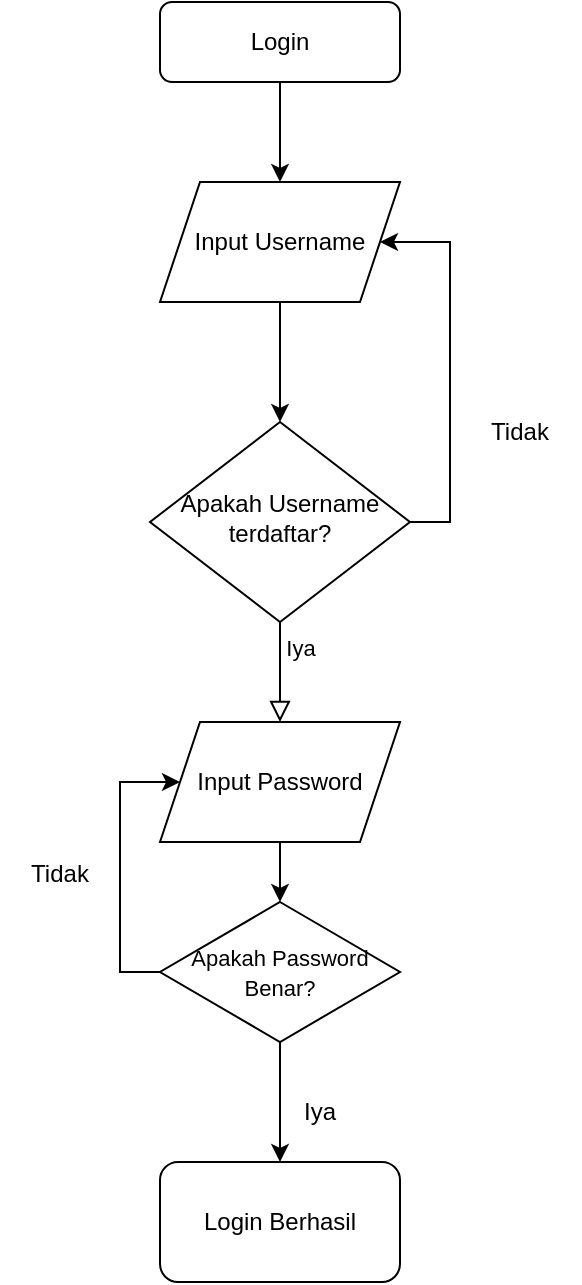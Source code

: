 <mxfile version="21.2.3" type="github" pages="3">
  <diagram id="C5RBs43oDa-KdzZeNtuy" name="Login">
    <mxGraphModel dx="795" dy="606" grid="1" gridSize="10" guides="1" tooltips="1" connect="1" arrows="1" fold="1" page="1" pageScale="1" pageWidth="827" pageHeight="1169" math="0" shadow="0">
      <root>
        <mxCell id="WIyWlLk6GJQsqaUBKTNV-0" />
        <mxCell id="WIyWlLk6GJQsqaUBKTNV-1" parent="WIyWlLk6GJQsqaUBKTNV-0" />
        <mxCell id="aKpvtvx8rkZlsMl9aTOU-22" style="edgeStyle=orthogonalEdgeStyle;rounded=0;orthogonalLoop=1;jettySize=auto;html=1;exitX=0.5;exitY=1;exitDx=0;exitDy=0;entryX=0.5;entryY=0;entryDx=0;entryDy=0;" edge="1" parent="WIyWlLk6GJQsqaUBKTNV-1" source="WIyWlLk6GJQsqaUBKTNV-3" target="aKpvtvx8rkZlsMl9aTOU-21">
          <mxGeometry relative="1" as="geometry" />
        </mxCell>
        <mxCell id="WIyWlLk6GJQsqaUBKTNV-3" value="Login" style="rounded=1;whiteSpace=wrap;html=1;fontSize=12;glass=0;strokeWidth=1;shadow=0;" parent="WIyWlLk6GJQsqaUBKTNV-1" vertex="1">
          <mxGeometry x="160" y="80" width="120" height="40" as="geometry" />
        </mxCell>
        <mxCell id="WIyWlLk6GJQsqaUBKTNV-4" value="Iya" style="rounded=0;html=1;jettySize=auto;orthogonalLoop=1;fontSize=11;endArrow=block;endFill=0;endSize=8;strokeWidth=1;shadow=0;labelBackgroundColor=none;edgeStyle=orthogonalEdgeStyle;entryX=0.5;entryY=0;entryDx=0;entryDy=0;" parent="WIyWlLk6GJQsqaUBKTNV-1" source="WIyWlLk6GJQsqaUBKTNV-6" edge="1">
          <mxGeometry x="-0.497" y="10" relative="1" as="geometry">
            <mxPoint as="offset" />
            <mxPoint x="220" y="440" as="targetPoint" />
          </mxGeometry>
        </mxCell>
        <mxCell id="aKpvtvx8rkZlsMl9aTOU-24" style="edgeStyle=orthogonalEdgeStyle;rounded=0;orthogonalLoop=1;jettySize=auto;html=1;exitX=1;exitY=0.5;exitDx=0;exitDy=0;entryX=1;entryY=0.5;entryDx=0;entryDy=0;" edge="1" parent="WIyWlLk6GJQsqaUBKTNV-1" source="WIyWlLk6GJQsqaUBKTNV-6" target="aKpvtvx8rkZlsMl9aTOU-21">
          <mxGeometry relative="1" as="geometry">
            <Array as="points">
              <mxPoint x="305" y="340" />
              <mxPoint x="305" y="200" />
            </Array>
          </mxGeometry>
        </mxCell>
        <mxCell id="WIyWlLk6GJQsqaUBKTNV-6" value="Apakah Username terdaftar?" style="rhombus;whiteSpace=wrap;html=1;shadow=0;fontFamily=Helvetica;fontSize=12;align=center;strokeWidth=1;spacing=6;spacingTop=-4;" parent="WIyWlLk6GJQsqaUBKTNV-1" vertex="1">
          <mxGeometry x="155" y="290" width="130" height="100" as="geometry" />
        </mxCell>
        <mxCell id="aKpvtvx8rkZlsMl9aTOU-5" value="&lt;font style=&quot;font-size: 12px;&quot;&gt;Tidak&lt;/font&gt;" style="text;strokeColor=none;align=center;fillColor=none;html=1;verticalAlign=middle;whiteSpace=wrap;rounded=0;" vertex="1" parent="WIyWlLk6GJQsqaUBKTNV-1">
          <mxGeometry x="310" y="280" width="60" height="30" as="geometry" />
        </mxCell>
        <mxCell id="aKpvtvx8rkZlsMl9aTOU-15" style="edgeStyle=orthogonalEdgeStyle;rounded=0;orthogonalLoop=1;jettySize=auto;html=1;exitX=0.5;exitY=1;exitDx=0;exitDy=0;" edge="1" parent="WIyWlLk6GJQsqaUBKTNV-1" source="aKpvtvx8rkZlsMl9aTOU-7">
          <mxGeometry relative="1" as="geometry">
            <mxPoint x="220" y="660" as="targetPoint" />
          </mxGeometry>
        </mxCell>
        <mxCell id="aKpvtvx8rkZlsMl9aTOU-25" style="edgeStyle=orthogonalEdgeStyle;rounded=0;orthogonalLoop=1;jettySize=auto;html=1;exitX=0;exitY=0.5;exitDx=0;exitDy=0;entryX=0;entryY=0.5;entryDx=0;entryDy=0;" edge="1" parent="WIyWlLk6GJQsqaUBKTNV-1" source="aKpvtvx8rkZlsMl9aTOU-7" target="aKpvtvx8rkZlsMl9aTOU-17">
          <mxGeometry relative="1" as="geometry">
            <Array as="points">
              <mxPoint x="140" y="565" />
              <mxPoint x="140" y="470" />
            </Array>
          </mxGeometry>
        </mxCell>
        <mxCell id="aKpvtvx8rkZlsMl9aTOU-7" value="&lt;font style=&quot;font-size: 11px;&quot;&gt;Apakah Password Benar?&lt;/font&gt;" style="rhombus;whiteSpace=wrap;html=1;" vertex="1" parent="WIyWlLk6GJQsqaUBKTNV-1">
          <mxGeometry x="160" y="530" width="120" height="70" as="geometry" />
        </mxCell>
        <mxCell id="aKpvtvx8rkZlsMl9aTOU-10" value="Tidak" style="text;strokeColor=none;align=center;fillColor=none;html=1;verticalAlign=middle;whiteSpace=wrap;rounded=0;" vertex="1" parent="WIyWlLk6GJQsqaUBKTNV-1">
          <mxGeometry x="80" y="501" width="60" height="30" as="geometry" />
        </mxCell>
        <mxCell id="aKpvtvx8rkZlsMl9aTOU-16" value="Iya" style="text;strokeColor=none;align=center;fillColor=none;html=1;verticalAlign=middle;whiteSpace=wrap;rounded=0;" vertex="1" parent="WIyWlLk6GJQsqaUBKTNV-1">
          <mxGeometry x="210" y="620" width="60" height="30" as="geometry" />
        </mxCell>
        <mxCell id="aKpvtvx8rkZlsMl9aTOU-20" style="edgeStyle=orthogonalEdgeStyle;rounded=0;orthogonalLoop=1;jettySize=auto;html=1;" edge="1" parent="WIyWlLk6GJQsqaUBKTNV-1" source="aKpvtvx8rkZlsMl9aTOU-17" target="aKpvtvx8rkZlsMl9aTOU-7">
          <mxGeometry relative="1" as="geometry" />
        </mxCell>
        <mxCell id="aKpvtvx8rkZlsMl9aTOU-17" value="Input Password" style="shape=parallelogram;perimeter=parallelogramPerimeter;whiteSpace=wrap;html=1;fixedSize=1;" vertex="1" parent="WIyWlLk6GJQsqaUBKTNV-1">
          <mxGeometry x="160" y="440" width="120" height="60" as="geometry" />
        </mxCell>
        <mxCell id="aKpvtvx8rkZlsMl9aTOU-23" style="edgeStyle=orthogonalEdgeStyle;rounded=0;orthogonalLoop=1;jettySize=auto;html=1;exitX=0.5;exitY=1;exitDx=0;exitDy=0;entryX=0.5;entryY=0;entryDx=0;entryDy=0;" edge="1" parent="WIyWlLk6GJQsqaUBKTNV-1" source="aKpvtvx8rkZlsMl9aTOU-21" target="WIyWlLk6GJQsqaUBKTNV-6">
          <mxGeometry relative="1" as="geometry" />
        </mxCell>
        <mxCell id="aKpvtvx8rkZlsMl9aTOU-21" value="Input Username" style="shape=parallelogram;perimeter=parallelogramPerimeter;whiteSpace=wrap;html=1;fixedSize=1;" vertex="1" parent="WIyWlLk6GJQsqaUBKTNV-1">
          <mxGeometry x="160" y="170" width="120" height="60" as="geometry" />
        </mxCell>
        <mxCell id="aKpvtvx8rkZlsMl9aTOU-26" value="Login Berhasil" style="rounded=1;whiteSpace=wrap;html=1;" vertex="1" parent="WIyWlLk6GJQsqaUBKTNV-1">
          <mxGeometry x="160" y="660" width="120" height="60" as="geometry" />
        </mxCell>
      </root>
    </mxGraphModel>
  </diagram>
  <diagram id="tvJI6Ieupltwi8UrBkhD" name="Logout">
    <mxGraphModel dx="658" dy="501" grid="1" gridSize="10" guides="1" tooltips="1" connect="1" arrows="1" fold="1" page="1" pageScale="1" pageWidth="827" pageHeight="1169" math="0" shadow="0">
      <root>
        <mxCell id="0" />
        <mxCell id="1" parent="0" />
        <mxCell id="2OJncHJ2SjFLUrnIjM53-5" style="edgeStyle=orthogonalEdgeStyle;rounded=0;orthogonalLoop=1;jettySize=auto;html=1;entryX=0.5;entryY=0;entryDx=0;entryDy=0;" edge="1" parent="1" source="2OJncHJ2SjFLUrnIjM53-1" target="2OJncHJ2SjFLUrnIjM53-4">
          <mxGeometry relative="1" as="geometry" />
        </mxCell>
        <mxCell id="2OJncHJ2SjFLUrnIjM53-1" value="Log Out" style="rounded=1;whiteSpace=wrap;html=1;" vertex="1" parent="1">
          <mxGeometry x="330" y="170" width="120" height="60" as="geometry" />
        </mxCell>
        <mxCell id="2OJncHJ2SjFLUrnIjM53-7" style="edgeStyle=orthogonalEdgeStyle;rounded=0;orthogonalLoop=1;jettySize=auto;html=1;entryX=0.5;entryY=0;entryDx=0;entryDy=0;" edge="1" parent="1" source="2OJncHJ2SjFLUrnIjM53-4" target="2OJncHJ2SjFLUrnIjM53-6">
          <mxGeometry relative="1" as="geometry" />
        </mxCell>
        <mxCell id="2OJncHJ2SjFLUrnIjM53-10" value="" style="edgeStyle=orthogonalEdgeStyle;rounded=0;orthogonalLoop=1;jettySize=auto;html=1;" edge="1" parent="1" source="2OJncHJ2SjFLUrnIjM53-4">
          <mxGeometry relative="1" as="geometry">
            <mxPoint x="540" y="330" as="targetPoint" />
          </mxGeometry>
        </mxCell>
        <mxCell id="2OJncHJ2SjFLUrnIjM53-4" value="Apakah Sudah&amp;nbsp;&lt;br&gt;Login?" style="rhombus;whiteSpace=wrap;html=1;" vertex="1" parent="1">
          <mxGeometry x="325" y="290" width="130" height="80" as="geometry" />
        </mxCell>
        <mxCell id="2OJncHJ2SjFLUrnIjM53-6" value="Log Out Berhasil" style="rounded=1;whiteSpace=wrap;html=1;" vertex="1" parent="1">
          <mxGeometry x="330" y="430" width="120" height="60" as="geometry" />
        </mxCell>
        <mxCell id="2OJncHJ2SjFLUrnIjM53-8" value="Iya" style="text;strokeColor=none;align=center;fillColor=none;html=1;verticalAlign=middle;whiteSpace=wrap;rounded=0;" vertex="1" parent="1">
          <mxGeometry x="390" y="380" width="60" height="30" as="geometry" />
        </mxCell>
        <mxCell id="2OJncHJ2SjFLUrnIjM53-11" value="Tidak" style="text;strokeColor=none;align=center;fillColor=none;html=1;verticalAlign=middle;whiteSpace=wrap;rounded=0;" vertex="1" parent="1">
          <mxGeometry x="460" y="300" width="60" height="30" as="geometry" />
        </mxCell>
        <mxCell id="2OJncHJ2SjFLUrnIjM53-13" value="Login" style="shape=process;whiteSpace=wrap;html=1;backgroundOutline=1;" vertex="1" parent="1">
          <mxGeometry x="540" y="300" width="120" height="60" as="geometry" />
        </mxCell>
      </root>
    </mxGraphModel>
  </diagram>
  <diagram id="dkFtt-TEyS7XyJFY80LT" name="Summon Jin">
    <mxGraphModel dx="795" dy="606" grid="1" gridSize="10" guides="1" tooltips="1" connect="1" arrows="1" fold="1" page="1" pageScale="1" pageWidth="827" pageHeight="1169" math="0" shadow="0">
      <root>
        <mxCell id="0" />
        <mxCell id="1" parent="0" />
        <mxCell id="ORc7eQvtyH6hW8fFVzIy-3" style="edgeStyle=orthogonalEdgeStyle;rounded=0;orthogonalLoop=1;jettySize=auto;html=1;entryX=0.5;entryY=0;entryDx=0;entryDy=0;" edge="1" parent="1" source="ORc7eQvtyH6hW8fFVzIy-1" target="ORc7eQvtyH6hW8fFVzIy-2">
          <mxGeometry relative="1" as="geometry" />
        </mxCell>
        <mxCell id="ORc7eQvtyH6hW8fFVzIy-1" value="Summon Jin" style="rounded=1;whiteSpace=wrap;html=1;" vertex="1" parent="1">
          <mxGeometry x="340" y="50" width="120" height="60" as="geometry" />
        </mxCell>
        <mxCell id="ORc7eQvtyH6hW8fFVzIy-7" style="edgeStyle=orthogonalEdgeStyle;rounded=0;orthogonalLoop=1;jettySize=auto;html=1;entryX=0.5;entryY=0;entryDx=0;entryDy=0;" edge="1" parent="1" source="ORc7eQvtyH6hW8fFVzIy-2" target="ORc7eQvtyH6hW8fFVzIy-4">
          <mxGeometry relative="1" as="geometry" />
        </mxCell>
        <mxCell id="ORc7eQvtyH6hW8fFVzIy-2" value="Jin = 100" style="rounded=0;whiteSpace=wrap;html=1;" vertex="1" parent="1">
          <mxGeometry x="340" y="150" width="120" height="60" as="geometry" />
        </mxCell>
        <mxCell id="ORc7eQvtyH6hW8fFVzIy-15" style="edgeStyle=orthogonalEdgeStyle;rounded=0;orthogonalLoop=1;jettySize=auto;html=1;entryX=0.5;entryY=0;entryDx=0;entryDy=0;" edge="1" parent="1" source="ORc7eQvtyH6hW8fFVzIy-4" target="ORc7eQvtyH6hW8fFVzIy-14">
          <mxGeometry relative="1" as="geometry" />
        </mxCell>
        <mxCell id="ORc7eQvtyH6hW8fFVzIy-48" style="edgeStyle=orthogonalEdgeStyle;rounded=0;orthogonalLoop=1;jettySize=auto;html=1;exitX=1;exitY=0.5;exitDx=0;exitDy=0;entryX=0;entryY=0.5;entryDx=0;entryDy=0;" edge="1" parent="1" source="ORc7eQvtyH6hW8fFVzIy-4" target="ORc7eQvtyH6hW8fFVzIy-47">
          <mxGeometry relative="1" as="geometry" />
        </mxCell>
        <mxCell id="ORc7eQvtyH6hW8fFVzIy-4" value="Jin != 0" style="rhombus;whiteSpace=wrap;html=1;" vertex="1" parent="1">
          <mxGeometry x="360" y="240" width="80" height="80" as="geometry" />
        </mxCell>
        <mxCell id="ORc7eQvtyH6hW8fFVzIy-18" style="edgeStyle=orthogonalEdgeStyle;rounded=0;orthogonalLoop=1;jettySize=auto;html=1;entryX=0.5;entryY=0;entryDx=0;entryDy=0;" edge="1" parent="1" source="ORc7eQvtyH6hW8fFVzIy-8" target="ORc7eQvtyH6hW8fFVzIy-12">
          <mxGeometry relative="1" as="geometry" />
        </mxCell>
        <mxCell id="ORc7eQvtyH6hW8fFVzIy-59" style="edgeStyle=orthogonalEdgeStyle;rounded=0;orthogonalLoop=1;jettySize=auto;html=1;exitX=1;exitY=0.5;exitDx=0;exitDy=0;entryX=1;entryY=0.5;entryDx=0;entryDy=0;" edge="1" parent="1" source="ORc7eQvtyH6hW8fFVzIy-8" target="ORc7eQvtyH6hW8fFVzIy-14">
          <mxGeometry relative="1" as="geometry">
            <mxPoint x="500" y="370.0" as="targetPoint" />
            <Array as="points">
              <mxPoint x="490" y="490" />
              <mxPoint x="490" y="380" />
            </Array>
          </mxGeometry>
        </mxCell>
        <mxCell id="ORc7eQvtyH6hW8fFVzIy-8" value="Apakah Jenis &lt;br&gt;Jin 1 atau 2?" style="rhombus;whiteSpace=wrap;html=1;" vertex="1" parent="1">
          <mxGeometry x="335" y="440" width="130" height="100" as="geometry" />
        </mxCell>
        <mxCell id="ORc7eQvtyH6hW8fFVzIy-20" style="edgeStyle=orthogonalEdgeStyle;rounded=0;orthogonalLoop=1;jettySize=auto;html=1;entryX=0.5;entryY=0;entryDx=0;entryDy=0;" edge="1" parent="1" source="ORc7eQvtyH6hW8fFVzIy-12" target="ORc7eQvtyH6hW8fFVzIy-13">
          <mxGeometry relative="1" as="geometry" />
        </mxCell>
        <mxCell id="ORc7eQvtyH6hW8fFVzIy-12" value="Input Username&lt;br&gt;Jin" style="shape=parallelogram;perimeter=parallelogramPerimeter;whiteSpace=wrap;html=1;fixedSize=1;" vertex="1" parent="1">
          <mxGeometry x="340" y="575" width="120" height="60" as="geometry" />
        </mxCell>
        <mxCell id="ORc7eQvtyH6hW8fFVzIy-24" style="edgeStyle=orthogonalEdgeStyle;rounded=0;orthogonalLoop=1;jettySize=auto;html=1;exitX=1;exitY=0.5;exitDx=0;exitDy=0;entryX=1;entryY=0.5;entryDx=0;entryDy=0;" edge="1" parent="1" source="ORc7eQvtyH6hW8fFVzIy-13" target="ORc7eQvtyH6hW8fFVzIy-12">
          <mxGeometry relative="1" as="geometry">
            <Array as="points">
              <mxPoint x="480" y="730" />
              <mxPoint x="480" y="605" />
            </Array>
          </mxGeometry>
        </mxCell>
        <mxCell id="ORc7eQvtyH6hW8fFVzIy-27" style="edgeStyle=orthogonalEdgeStyle;rounded=0;orthogonalLoop=1;jettySize=auto;html=1;entryX=0.5;entryY=0;entryDx=0;entryDy=0;" edge="1" parent="1" source="ORc7eQvtyH6hW8fFVzIy-13" target="ORc7eQvtyH6hW8fFVzIy-26">
          <mxGeometry relative="1" as="geometry" />
        </mxCell>
        <mxCell id="ORc7eQvtyH6hW8fFVzIy-13" value="Apakah Username Sudah Ada?" style="rhombus;whiteSpace=wrap;html=1;" vertex="1" parent="1">
          <mxGeometry x="350" y="680" width="100" height="100" as="geometry" />
        </mxCell>
        <mxCell id="ORc7eQvtyH6hW8fFVzIy-16" style="edgeStyle=orthogonalEdgeStyle;rounded=0;orthogonalLoop=1;jettySize=auto;html=1;entryX=0.5;entryY=0;entryDx=0;entryDy=0;" edge="1" parent="1" source="ORc7eQvtyH6hW8fFVzIy-14" target="ORc7eQvtyH6hW8fFVzIy-8">
          <mxGeometry relative="1" as="geometry" />
        </mxCell>
        <mxCell id="ORc7eQvtyH6hW8fFVzIy-14" value="Input Jenis Jin" style="shape=parallelogram;perimeter=parallelogramPerimeter;whiteSpace=wrap;html=1;fixedSize=1;" vertex="1" parent="1">
          <mxGeometry x="340" y="350" width="120" height="60" as="geometry" />
        </mxCell>
        <mxCell id="ORc7eQvtyH6hW8fFVzIy-17" value="Ya" style="text;strokeColor=none;align=center;fillColor=none;html=1;verticalAlign=middle;whiteSpace=wrap;rounded=0;" vertex="1" parent="1">
          <mxGeometry x="387" y="315" width="60" height="30" as="geometry" />
        </mxCell>
        <mxCell id="ORc7eQvtyH6hW8fFVzIy-19" value="Ya" style="text;strokeColor=none;align=center;fillColor=none;html=1;verticalAlign=middle;whiteSpace=wrap;rounded=0;" vertex="1" parent="1">
          <mxGeometry x="387" y="540" width="60" height="30" as="geometry" />
        </mxCell>
        <mxCell id="ORc7eQvtyH6hW8fFVzIy-25" value="Sudah" style="text;strokeColor=none;align=center;fillColor=none;html=1;verticalAlign=middle;whiteSpace=wrap;rounded=0;" vertex="1" parent="1">
          <mxGeometry x="480" y="660" width="60" height="30" as="geometry" />
        </mxCell>
        <mxCell id="ORc7eQvtyH6hW8fFVzIy-29" style="edgeStyle=orthogonalEdgeStyle;rounded=0;orthogonalLoop=1;jettySize=auto;html=1;entryX=0.5;entryY=0;entryDx=0;entryDy=0;" edge="1" parent="1" source="ORc7eQvtyH6hW8fFVzIy-26" target="ORc7eQvtyH6hW8fFVzIy-28">
          <mxGeometry relative="1" as="geometry" />
        </mxCell>
        <mxCell id="ORc7eQvtyH6hW8fFVzIy-26" value="Input Password" style="shape=parallelogram;perimeter=parallelogramPerimeter;whiteSpace=wrap;html=1;fixedSize=1;" vertex="1" parent="1">
          <mxGeometry x="340" y="820" width="120" height="60" as="geometry" />
        </mxCell>
        <mxCell id="ORc7eQvtyH6hW8fFVzIy-31" style="edgeStyle=orthogonalEdgeStyle;rounded=0;orthogonalLoop=1;jettySize=auto;html=1;exitX=1;exitY=0.5;exitDx=0;exitDy=0;entryX=1;entryY=0.5;entryDx=0;entryDy=0;" edge="1" parent="1" source="ORc7eQvtyH6hW8fFVzIy-28" target="ORc7eQvtyH6hW8fFVzIy-26">
          <mxGeometry relative="1" as="geometry">
            <Array as="points">
              <mxPoint x="485" y="955" />
              <mxPoint x="485" y="850" />
            </Array>
          </mxGeometry>
        </mxCell>
        <mxCell id="ORc7eQvtyH6hW8fFVzIy-40" style="edgeStyle=orthogonalEdgeStyle;rounded=0;orthogonalLoop=1;jettySize=auto;html=1;exitX=0.5;exitY=1;exitDx=0;exitDy=0;entryX=0.5;entryY=0;entryDx=0;entryDy=0;" edge="1" parent="1" source="ORc7eQvtyH6hW8fFVzIy-28">
          <mxGeometry relative="1" as="geometry">
            <mxPoint x="400" y="1050" as="targetPoint" />
          </mxGeometry>
        </mxCell>
        <mxCell id="ORc7eQvtyH6hW8fFVzIy-28" value="Apakah Password sudah 25 Karakter?" style="rhombus;whiteSpace=wrap;html=1;" vertex="1" parent="1">
          <mxGeometry x="335" y="910" width="130" height="90" as="geometry" />
        </mxCell>
        <mxCell id="ORc7eQvtyH6hW8fFVzIy-37" value="Belum" style="text;strokeColor=none;align=center;fillColor=none;html=1;verticalAlign=middle;whiteSpace=wrap;rounded=0;" vertex="1" parent="1">
          <mxGeometry x="480" y="900" width="60" height="30" as="geometry" />
        </mxCell>
        <mxCell id="ORc7eQvtyH6hW8fFVzIy-42" value="Sudah" style="text;strokeColor=none;align=center;fillColor=none;html=1;verticalAlign=middle;whiteSpace=wrap;rounded=0;" vertex="1" parent="1">
          <mxGeometry x="400" y="1010" width="60" height="30" as="geometry" />
        </mxCell>
        <mxCell id="ORc7eQvtyH6hW8fFVzIy-45" style="edgeStyle=orthogonalEdgeStyle;rounded=0;orthogonalLoop=1;jettySize=auto;html=1;exitX=1;exitY=0.5;exitDx=0;exitDy=0;entryX=0;entryY=0.5;entryDx=0;entryDy=0;" edge="1" parent="1" source="ORc7eQvtyH6hW8fFVzIy-43" target="ORc7eQvtyH6hW8fFVzIy-44">
          <mxGeometry relative="1" as="geometry" />
        </mxCell>
        <mxCell id="ORc7eQvtyH6hW8fFVzIy-43" value="Jin = Jin - 1" style="rounded=0;whiteSpace=wrap;html=1;" vertex="1" parent="1">
          <mxGeometry x="340" y="1050" width="120" height="60" as="geometry" />
        </mxCell>
        <mxCell id="ORc7eQvtyH6hW8fFVzIy-44" value="Jin Berhasil disummon" style="rounded=1;whiteSpace=wrap;html=1;" vertex="1" parent="1">
          <mxGeometry x="520" y="1050" width="120" height="60" as="geometry" />
        </mxCell>
        <mxCell id="ORc7eQvtyH6hW8fFVzIy-46" value="Belum" style="text;strokeColor=none;align=center;fillColor=none;html=1;verticalAlign=middle;whiteSpace=wrap;rounded=0;" vertex="1" parent="1">
          <mxGeometry x="400" y="780" width="60" height="30" as="geometry" />
        </mxCell>
        <mxCell id="ORc7eQvtyH6hW8fFVzIy-54" style="edgeStyle=orthogonalEdgeStyle;rounded=0;orthogonalLoop=1;jettySize=auto;html=1;exitX=1;exitY=0.5;exitDx=0;exitDy=0;entryX=0;entryY=0.5;entryDx=0;entryDy=0;" edge="1" parent="1" source="ORc7eQvtyH6hW8fFVzIy-47" target="ORc7eQvtyH6hW8fFVzIy-52">
          <mxGeometry relative="1" as="geometry" />
        </mxCell>
        <mxCell id="ORc7eQvtyH6hW8fFVzIy-47" value="&lt;p style=&quot;line-height: 1.2; margin-top: 0pt; margin-bottom: 0pt;&quot; dir=&quot;ltr&quot;&gt;&lt;/p&gt;&lt;span style=&quot;text-align: start;&quot; id=&quot;docs-internal-guid-07676c21-7fff-3f56-17d0-2ee605add558&quot;&gt;&lt;/span&gt;&lt;p style=&quot;line-height: 1.2; margin-top: 0pt; margin-bottom: 0pt;&quot; dir=&quot;ltr&quot;&gt;&lt;/p&gt;&lt;span style=&quot;text-align: start;&quot; id=&quot;docs-internal-guid-07676c21-7fff-3f56-17d0-2ee605add558&quot;&gt;&lt;/span&gt;&lt;p style=&quot;line-height: 1.2; margin-top: 0pt; margin-bottom: 0pt;&quot; dir=&quot;ltr&quot;&gt;&lt;/p&gt;&lt;span style=&quot;text-align: start;&quot; id=&quot;docs-internal-guid-0a60cedc-7fff-5df2-ef23-b09927b6d9ce&quot;&gt;&lt;/span&gt;Print &quot;Tidak Dapat&amp;nbsp;&lt;br&gt;Summon, Jumlah Jin Maksimal&quot;" style="rounded=0;whiteSpace=wrap;html=1;" vertex="1" parent="1">
          <mxGeometry x="490" y="250" width="120" height="60" as="geometry" />
        </mxCell>
        <mxCell id="ORc7eQvtyH6hW8fFVzIy-49" value="Tidak" style="text;strokeColor=none;align=center;fillColor=none;html=1;verticalAlign=middle;whiteSpace=wrap;rounded=0;" vertex="1" parent="1">
          <mxGeometry x="433" y="250" width="60" height="30" as="geometry" />
        </mxCell>
        <mxCell id="ORc7eQvtyH6hW8fFVzIy-52" value="Stop" style="rounded=1;whiteSpace=wrap;html=1;" vertex="1" parent="1">
          <mxGeometry x="640" y="250" width="120" height="60" as="geometry" />
        </mxCell>
        <mxCell id="ORc7eQvtyH6hW8fFVzIy-60" value="Tidak" style="text;strokeColor=none;align=center;fillColor=none;html=1;verticalAlign=middle;whiteSpace=wrap;rounded=0;" vertex="1" parent="1">
          <mxGeometry x="480" y="410" width="60" height="30" as="geometry" />
        </mxCell>
      </root>
    </mxGraphModel>
  </diagram>
</mxfile>
